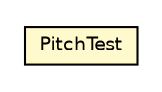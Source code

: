 #!/usr/local/bin/dot
#
# Class diagram 
# Generated by UMLGraph version R5_6-24-gf6e263 (http://www.umlgraph.org/)
#

digraph G {
	edge [fontname="Helvetica",fontsize=10,labelfontname="Helvetica",labelfontsize=10];
	node [fontname="Helvetica",fontsize=10,shape=plaintext];
	nodesep=0.25;
	ranksep=0.5;
	// com.rockhoppertech.music.PitchTest
	c1688 [label=<<table title="com.rockhoppertech.music.PitchTest" border="0" cellborder="1" cellspacing="0" cellpadding="2" port="p" bgcolor="lemonChiffon" href="./PitchTest.html">
		<tr><td><table border="0" cellspacing="0" cellpadding="1">
<tr><td align="center" balign="center"> PitchTest </td></tr>
		</table></td></tr>
		</table>>, URL="./PitchTest.html", fontname="Helvetica", fontcolor="black", fontsize=9.0];
}

